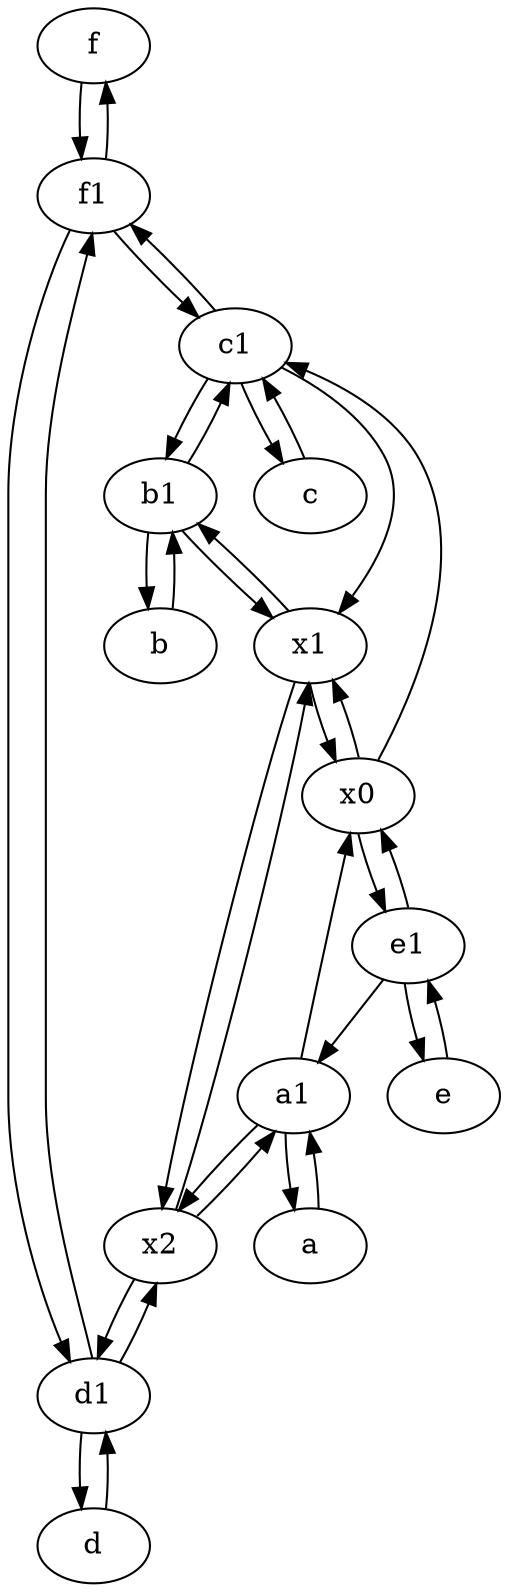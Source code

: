 digraph  {
	f [pos="15,45!"];
	d [pos="20,30!"];
	b [pos="50,20!"];
	b1 [pos="45,20!"];
	d1 [pos="25,30!"];
	a [pos="40,10!"];
	x2;
	c1 [pos="30,15!"];
	a1 [pos="40,15!"];
	e [pos="30,50!"];
	e1 [pos="25,45!"];
	c [pos="20,10!"];
	x1;
	x0;
	f1;
	d1 -> x2;
	x0 -> e1;
	x2 -> d1;
	x0 -> c1;
	e1 -> a1;
	x2 -> x1;
	a -> a1;
	a1 -> a;
	x1 -> b1;
	x1 -> x2;
	d1 -> d;
	c1 -> f1;
	c1 -> b1;
	e1 -> x0;
	d1 -> f1;
	c1 -> c;
	x2 -> a1;
	b1 -> b;
	f -> f1;
	f1 -> c1;
	b1 -> c1;
	x0 -> x1;
	f1 -> d1;
	e1 -> e;
	f1 -> f;
	d -> d1;
	c1 -> x1;
	b -> b1;
	c -> c1;
	e -> e1;
	x1 -> x0;
	b1 -> x1;
	a1 -> x0;
	a1 -> x2;

	}